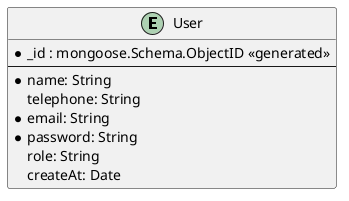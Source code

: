 @startuml
entity "User" as User {
    *_id : mongoose.Schema.ObjectID <<generated>>
    --
    *name: String
    telephone: String
    *email: String
    *password: String
    role: String
    createAt: Date
}
@enduml